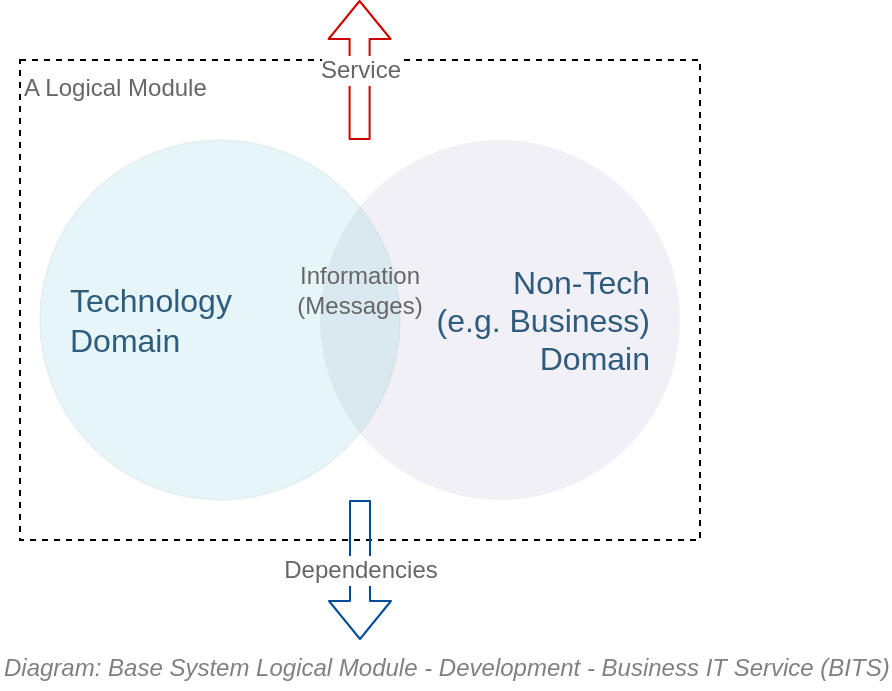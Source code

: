 <mxfile compressed="false" version="17.5.0" type="google">
  <diagram name="Development/Information Service/Component Design Patterns/BITS" id="0hX0X3lSt8-MCckgjYK9">
    <mxGraphModel grid="1" page="1" gridSize="10" guides="1" tooltips="1" connect="1" arrows="1" fold="1" pageScale="1" pageWidth="827" pageHeight="1169" math="0" shadow="0">
      <root>
        <mxCell id="dj5P62NVTzrEaMSQ5yLb-0" />
        <mxCell id="dj5P62NVTzrEaMSQ5yLb-1" value="Diagram" parent="dj5P62NVTzrEaMSQ5yLb-0" />
        <mxCell id="E1thnJCEbyRZ1VIeeraY-0" value="A Logical Module" style="rounded=0;whiteSpace=wrap;html=1;fontSize=12;fontColor=#666666;align=left;dashed=1;labelPosition=center;verticalLabelPosition=middle;verticalAlign=top;" vertex="1" parent="dj5P62NVTzrEaMSQ5yLb-1">
          <mxGeometry x="130" y="190" width="340" height="240" as="geometry" />
        </mxCell>
        <mxCell id="dj5P62NVTzrEaMSQ5yLb-3" value="Non-Tech &lt;br&gt;(e.g. Business)&lt;br&gt;Domain" style="ellipse;whiteSpace=wrap;html=1;aspect=fixed;rounded=1;shadow=0;glass=0;labelBackgroundColor=none;strokeColor=none;strokeWidth=1;fillColor=#736CA8;gradientColor=none;fontFamily=Helvetica;fontSize=16;fontColor=#2F5B7C;align=right;opacity=10;spacing=15;" vertex="1" parent="dj5P62NVTzrEaMSQ5yLb-1">
          <mxGeometry x="280" y="230" width="180" height="180" as="geometry" />
        </mxCell>
        <mxCell id="dj5P62NVTzrEaMSQ5yLb-29" value="Technology&lt;br&gt;Domain" style="ellipse;whiteSpace=wrap;html=1;aspect=fixed;rounded=1;shadow=0;glass=0;labelBackgroundColor=none;strokeColor=#999999;strokeWidth=1;fillColor=#12AAB5;gradientColor=none;fontFamily=Helvetica;fontSize=16;fontColor=#2F5B7C;align=left;opacity=10;spacing=15;" vertex="1" parent="dj5P62NVTzrEaMSQ5yLb-1">
          <mxGeometry x="140" y="230" width="180" height="180" as="geometry" />
        </mxCell>
        <mxCell id="hH72Cee2B7NXsWCxl-aL-0" value="Information&lt;br&gt;(Messages)" style="text;html=1;strokeColor=none;fillColor=none;align=center;verticalAlign=middle;whiteSpace=wrap;rounded=0;fontSize=12;fontColor=#666666;" vertex="1" parent="dj5P62NVTzrEaMSQ5yLb-1">
          <mxGeometry x="280" y="295" width="40" height="20" as="geometry" />
        </mxCell>
        <mxCell id="hH72Cee2B7NXsWCxl-aL-1" value="Service" style="shape=flexArrow;endArrow=classic;html=1;strokeColor=#CC0000;fontSize=12;fontColor=#666666;" edge="1" parent="dj5P62NVTzrEaMSQ5yLb-1">
          <mxGeometry width="50" height="50" relative="1" as="geometry">
            <mxPoint x="299.8" y="230" as="sourcePoint" />
            <mxPoint x="299.8" y="160" as="targetPoint" />
          </mxGeometry>
        </mxCell>
        <mxCell id="hH72Cee2B7NXsWCxl-aL-2" value="Dependencies" style="shape=flexArrow;endArrow=classic;html=1;fontSize=12;fontColor=#666666;strokeColor=#004C99;" edge="1" parent="dj5P62NVTzrEaMSQ5yLb-1">
          <mxGeometry width="50" height="50" relative="1" as="geometry">
            <mxPoint x="300" y="410" as="sourcePoint" />
            <mxPoint x="300" y="480" as="targetPoint" />
          </mxGeometry>
        </mxCell>
        <mxCell id="dj5P62NVTzrEaMSQ5yLb-37" value="Title/Page" visible="0" parent="dj5P62NVTzrEaMSQ5yLb-0" />
        <mxCell id="dj5P62NVTzrEaMSQ5yLb-38" value="" style="group;fontSize=10;" vertex="1" connectable="0" parent="dj5P62NVTzrEaMSQ5yLb-37">
          <mxGeometry x="120" y="120" width="560" height="45" as="geometry" />
        </mxCell>
        <mxCell id="dj5P62NVTzrEaMSQ5yLb-39" value="&lt;font style=&quot;font-size: 12px&quot;&gt;Base Logical Module -&amp;nbsp;Development - DDD Logical Module&lt;/font&gt;" style="text;strokeColor=none;fillColor=none;html=1;fontSize=24;fontStyle=1;verticalAlign=middle;align=left;shadow=0;glass=0;comic=0;opacity=30;fontColor=#808080;" vertex="1" parent="dj5P62NVTzrEaMSQ5yLb-38">
          <mxGeometry width="560" height="40" as="geometry" />
        </mxCell>
        <mxCell id="dj5P62NVTzrEaMSQ5yLb-40" value="" style="line;strokeWidth=2;html=1;shadow=0;glass=0;comic=0;fillColor=none;fontSize=10;fontColor=#CCCCCC;labelBackgroundColor=none;strokeColor=#CCCCCC;" vertex="1" parent="dj5P62NVTzrEaMSQ5yLb-38">
          <mxGeometry y="35" width="560" height="10" as="geometry" />
        </mxCell>
        <mxCell id="dj5P62NVTzrEaMSQ5yLb-41" value="Title/Diagram" parent="dj5P62NVTzrEaMSQ5yLb-0" />
        <mxCell id="dj5P62NVTzrEaMSQ5yLb-42" value="&lt;font style=&quot;font-size: 12px ; font-weight: normal&quot;&gt;&lt;i&gt;Diagram: Base System Logical Module -&amp;nbsp;Development - Business IT Service (BITS)&lt;/i&gt;&lt;/font&gt;" style="text;strokeColor=none;fillColor=none;html=1;fontSize=24;fontStyle=1;verticalAlign=middle;align=left;shadow=0;glass=0;comic=0;opacity=30;fontColor=#808080;" vertex="1" parent="dj5P62NVTzrEaMSQ5yLb-41">
          <mxGeometry x="120" y="480" width="410" height="20" as="geometry" />
        </mxCell>
        <mxCell id="dj5P62NVTzrEaMSQ5yLb-43" value="About" parent="dj5P62NVTzrEaMSQ5yLb-0" />
      </root>
    </mxGraphModel>
  </diagram>
</mxfile>
